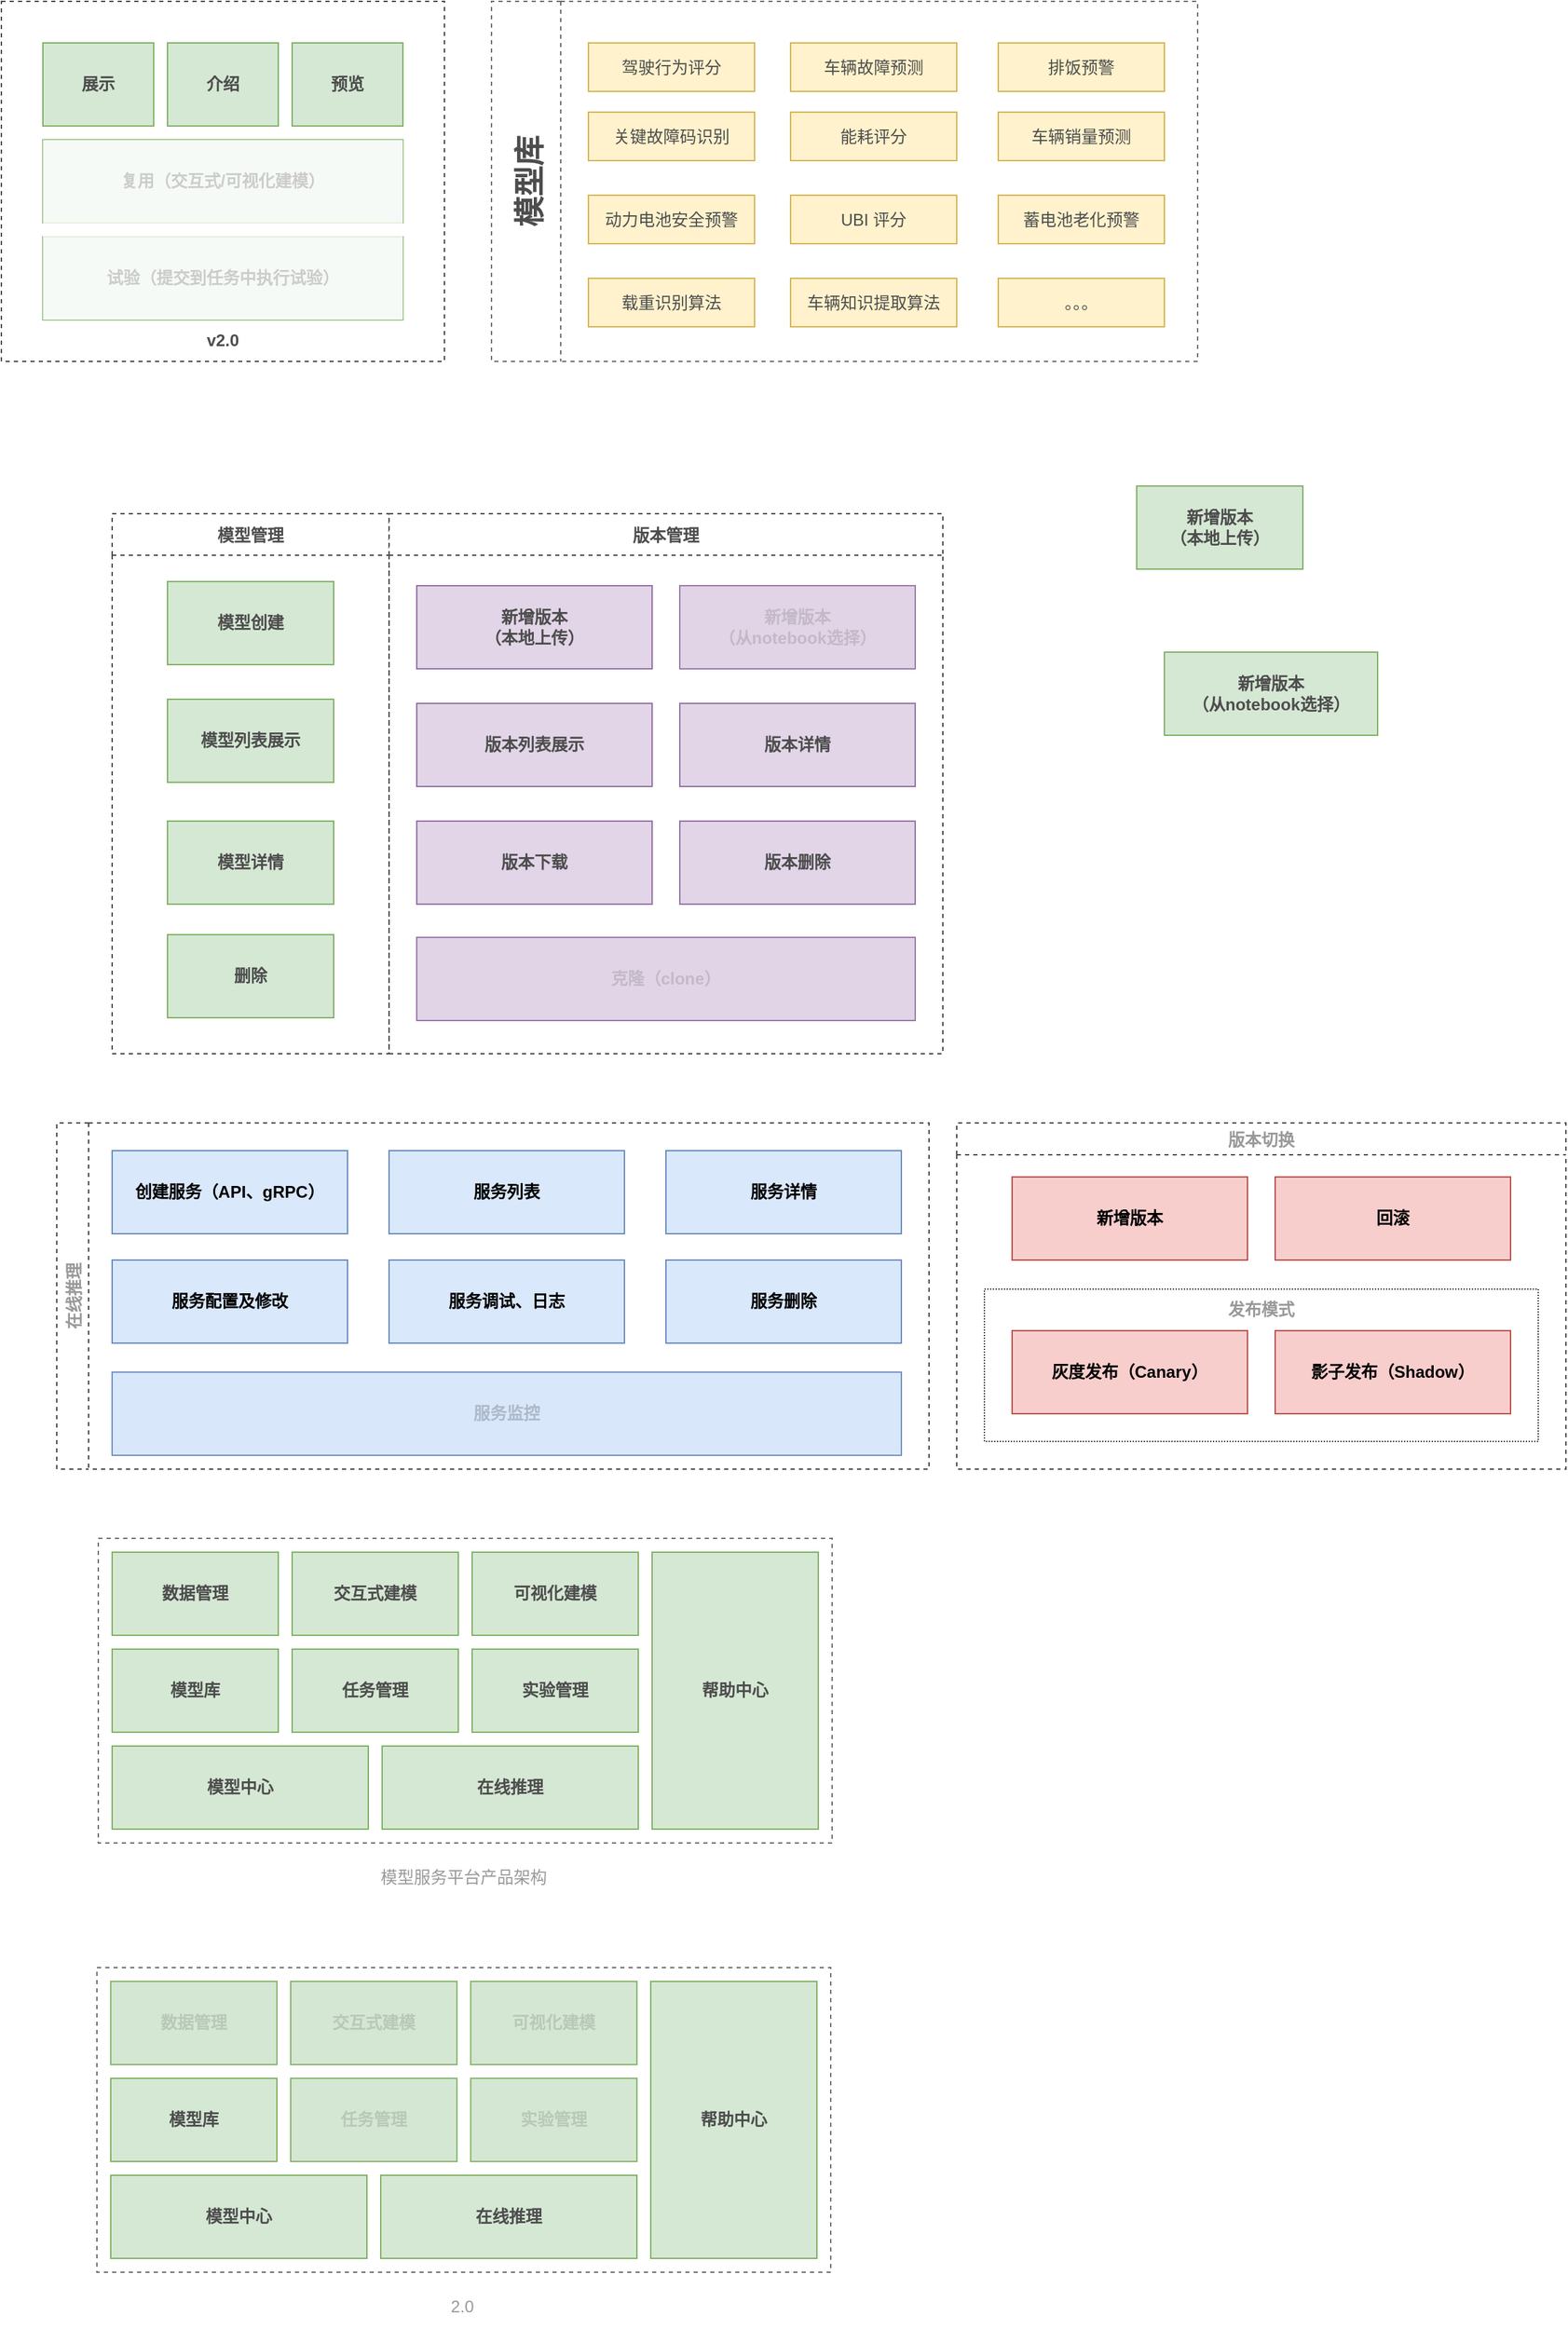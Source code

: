 <mxfile version="20.3.1" type="github">
  <diagram id="XaP10x2Hzj3J8pHuRdyc" name="Page-1">
    <mxGraphModel dx="1422" dy="762" grid="1" gridSize="10" guides="1" tooltips="1" connect="1" arrows="1" fold="1" page="1" pageScale="1" pageWidth="827" pageHeight="1169" math="0" shadow="0">
      <root>
        <mxCell id="0" />
        <mxCell id="1" parent="0" />
        <mxCell id="F1V6dDgrFWDcoE9x9dfK-136" value="" style="rounded=0;whiteSpace=wrap;html=1;shadow=0;dashed=1;strokeColor=#4D4D4D;fontSize=12;fontColor=#999999;fillColor=none;opacity=80;" vertex="1" parent="1">
          <mxGeometry x="150" y="1370" width="530" height="220" as="geometry" />
        </mxCell>
        <mxCell id="F1V6dDgrFWDcoE9x9dfK-115" value="" style="rounded=0;whiteSpace=wrap;html=1;shadow=0;dashed=1;strokeColor=#4D4D4D;fontSize=12;fontColor=#4D4D4D;fillColor=none;dashPattern=1 1;" vertex="1" parent="1">
          <mxGeometry x="790" y="1190" width="400" height="110" as="geometry" />
        </mxCell>
        <mxCell id="F1V6dDgrFWDcoE9x9dfK-1" value="" style="rounded=0;whiteSpace=wrap;html=1;dashed=1;strokeColor=#4D4D4D;" vertex="1" parent="1">
          <mxGeometry x="80" y="260" width="320" height="260" as="geometry" />
        </mxCell>
        <mxCell id="F1V6dDgrFWDcoE9x9dfK-2" value="展示" style="rounded=0;whiteSpace=wrap;html=1;fontStyle=1;fillColor=#d5e8d4;strokeColor=#82b366;fontColor=#4D4D4D;" vertex="1" parent="1">
          <mxGeometry x="110" y="290" width="80" height="60" as="geometry" />
        </mxCell>
        <mxCell id="F1V6dDgrFWDcoE9x9dfK-4" value="复用（交互式/可视化建模）" style="rounded=0;whiteSpace=wrap;html=1;fontStyle=1;fillColor=#d5e8d4;strokeColor=#82b366;" vertex="1" parent="1">
          <mxGeometry x="110" y="360" width="260" height="60" as="geometry" />
        </mxCell>
        <mxCell id="F1V6dDgrFWDcoE9x9dfK-5" value="试验（提交到任务中执行试验）" style="rounded=0;whiteSpace=wrap;html=1;fontStyle=1;fillColor=#d5e8d4;strokeColor=#82b366;" vertex="1" parent="1">
          <mxGeometry x="110" y="430" width="260" height="60" as="geometry" />
        </mxCell>
        <mxCell id="F1V6dDgrFWDcoE9x9dfK-6" value="" style="rounded=0;whiteSpace=wrap;html=1;fontColor=#999999;shadow=0;opacity=80;strokeColor=none;" vertex="1" parent="1">
          <mxGeometry x="110" y="360" width="260" height="130" as="geometry" />
        </mxCell>
        <mxCell id="F1V6dDgrFWDcoE9x9dfK-14" value="介绍" style="rounded=0;whiteSpace=wrap;html=1;fontStyle=1;fillColor=#d5e8d4;strokeColor=#82b366;fontColor=#4D4D4D;" vertex="1" parent="1">
          <mxGeometry x="200" y="290" width="80" height="60" as="geometry" />
        </mxCell>
        <mxCell id="F1V6dDgrFWDcoE9x9dfK-15" value="预览" style="rounded=0;whiteSpace=wrap;html=1;fontStyle=1;fillColor=#d5e8d4;strokeColor=#82b366;fontColor=#4D4D4D;" vertex="1" parent="1">
          <mxGeometry x="290" y="290" width="80" height="60" as="geometry" />
        </mxCell>
        <mxCell id="F1V6dDgrFWDcoE9x9dfK-17" value="模型库" style="swimlane;horizontal=0;shadow=0;strokeColor=#4D4D4D;fontColor=#4D4D4D;opacity=80;dashed=1;startSize=50;fontSize=22;" vertex="1" parent="1">
          <mxGeometry x="434" y="260" width="510" height="260" as="geometry">
            <mxRectangle x="160" y="570" width="50" height="100" as="alternateBounds" />
          </mxGeometry>
        </mxCell>
        <mxCell id="F1V6dDgrFWDcoE9x9dfK-18" value="驾驶行为评分" style="rounded=0;whiteSpace=wrap;html=1;shadow=0;strokeColor=#d6b656;fontSize=12;fillColor=#fff2cc;fontColor=#4D4D4D;" vertex="1" parent="F1V6dDgrFWDcoE9x9dfK-17">
          <mxGeometry x="70" y="30" width="120" height="35" as="geometry" />
        </mxCell>
        <mxCell id="F1V6dDgrFWDcoE9x9dfK-20" value="车辆故障预测" style="rounded=0;whiteSpace=wrap;html=1;shadow=0;strokeColor=#d6b656;fontSize=12;fillColor=#fff2cc;fontColor=#4D4D4D;" vertex="1" parent="F1V6dDgrFWDcoE9x9dfK-17">
          <mxGeometry x="216" y="30" width="120" height="35" as="geometry" />
        </mxCell>
        <mxCell id="F1V6dDgrFWDcoE9x9dfK-22" value="排饭预警" style="rounded=0;whiteSpace=wrap;html=1;shadow=0;strokeColor=#d6b656;fontSize=12;fillColor=#fff2cc;fontColor=#4D4D4D;" vertex="1" parent="F1V6dDgrFWDcoE9x9dfK-17">
          <mxGeometry x="366" y="30" width="120" height="35" as="geometry" />
        </mxCell>
        <mxCell id="F1V6dDgrFWDcoE9x9dfK-23" value="车辆销量预测" style="rounded=0;whiteSpace=wrap;html=1;shadow=0;strokeColor=#d6b656;fontSize=12;fillColor=#fff2cc;fontColor=#4D4D4D;" vertex="1" parent="F1V6dDgrFWDcoE9x9dfK-17">
          <mxGeometry x="366" y="80" width="120" height="35" as="geometry" />
        </mxCell>
        <mxCell id="F1V6dDgrFWDcoE9x9dfK-24" value="关键故障码识别" style="rounded=0;whiteSpace=wrap;html=1;shadow=0;strokeColor=#d6b656;fontSize=12;fillColor=#fff2cc;fontColor=#4D4D4D;" vertex="1" parent="F1V6dDgrFWDcoE9x9dfK-17">
          <mxGeometry x="70" y="80" width="120" height="35" as="geometry" />
        </mxCell>
        <mxCell id="F1V6dDgrFWDcoE9x9dfK-25" value="能耗评分" style="rounded=0;whiteSpace=wrap;html=1;shadow=0;strokeColor=#d6b656;fontSize=12;fillColor=#fff2cc;fontColor=#4D4D4D;" vertex="1" parent="F1V6dDgrFWDcoE9x9dfK-17">
          <mxGeometry x="216" y="80" width="120" height="35" as="geometry" />
        </mxCell>
        <mxCell id="F1V6dDgrFWDcoE9x9dfK-26" value="UBI 评分" style="rounded=0;whiteSpace=wrap;html=1;shadow=0;strokeColor=#d6b656;fontSize=12;fillColor=#fff2cc;fontColor=#4D4D4D;" vertex="1" parent="F1V6dDgrFWDcoE9x9dfK-17">
          <mxGeometry x="216" y="140" width="120" height="35" as="geometry" />
        </mxCell>
        <mxCell id="F1V6dDgrFWDcoE9x9dfK-27" value="动力电池安全预警" style="rounded=0;whiteSpace=wrap;html=1;shadow=0;strokeColor=#d6b656;fontSize=12;fillColor=#fff2cc;fontColor=#4D4D4D;" vertex="1" parent="F1V6dDgrFWDcoE9x9dfK-17">
          <mxGeometry x="70" y="140" width="120" height="35" as="geometry" />
        </mxCell>
        <mxCell id="F1V6dDgrFWDcoE9x9dfK-28" value="蓄电池老化预警" style="rounded=0;whiteSpace=wrap;html=1;shadow=0;strokeColor=#d6b656;fontSize=12;fillColor=#fff2cc;fontColor=#4D4D4D;" vertex="1" parent="F1V6dDgrFWDcoE9x9dfK-17">
          <mxGeometry x="366" y="140" width="120" height="35" as="geometry" />
        </mxCell>
        <mxCell id="F1V6dDgrFWDcoE9x9dfK-29" value="载重识别算法" style="rounded=0;whiteSpace=wrap;html=1;shadow=0;strokeColor=#d6b656;fontSize=12;fillColor=#fff2cc;fontColor=#4D4D4D;" vertex="1" parent="F1V6dDgrFWDcoE9x9dfK-17">
          <mxGeometry x="70" y="200" width="120" height="35" as="geometry" />
        </mxCell>
        <mxCell id="F1V6dDgrFWDcoE9x9dfK-30" value="车辆知识提取算法" style="rounded=0;whiteSpace=wrap;html=1;shadow=0;strokeColor=#d6b656;fontSize=12;fillColor=#fff2cc;fontColor=#4D4D4D;" vertex="1" parent="F1V6dDgrFWDcoE9x9dfK-17">
          <mxGeometry x="216" y="200" width="120" height="35" as="geometry" />
        </mxCell>
        <mxCell id="F1V6dDgrFWDcoE9x9dfK-43" value="。。。" style="rounded=0;whiteSpace=wrap;html=1;shadow=0;strokeColor=#d6b656;fontSize=12;fillColor=#fff2cc;fontColor=#4D4D4D;" vertex="1" parent="F1V6dDgrFWDcoE9x9dfK-17">
          <mxGeometry x="366" y="200" width="120" height="35" as="geometry" />
        </mxCell>
        <mxCell id="F1V6dDgrFWDcoE9x9dfK-44" value="v2.0" style="text;html=1;strokeColor=none;fillColor=none;align=center;verticalAlign=middle;whiteSpace=wrap;rounded=0;shadow=0;fontSize=12;fontColor=#4D4D4D;fontStyle=1" vertex="1" parent="1">
          <mxGeometry x="210" y="490" width="60" height="30" as="geometry" />
        </mxCell>
        <mxCell id="F1V6dDgrFWDcoE9x9dfK-46" value="模型创建" style="rounded=0;whiteSpace=wrap;html=1;fontStyle=1;fillColor=#d5e8d4;strokeColor=#82b366;fontColor=#4D4D4D;" vertex="1" parent="1">
          <mxGeometry x="200" y="679" width="120" height="60" as="geometry" />
        </mxCell>
        <mxCell id="F1V6dDgrFWDcoE9x9dfK-48" value="删除" style="rounded=0;whiteSpace=wrap;html=1;fontStyle=1;fillColor=#d5e8d4;strokeColor=#82b366;fontColor=#4D4D4D;" vertex="1" parent="1">
          <mxGeometry x="200" y="934" width="120" height="60" as="geometry" />
        </mxCell>
        <mxCell id="F1V6dDgrFWDcoE9x9dfK-49" value="模型列表展示" style="rounded=0;whiteSpace=wrap;html=1;fontStyle=1;fillColor=#d5e8d4;strokeColor=#82b366;fontColor=#4D4D4D;" vertex="1" parent="1">
          <mxGeometry x="200" y="764" width="120" height="60" as="geometry" />
        </mxCell>
        <mxCell id="F1V6dDgrFWDcoE9x9dfK-52" value="新增版本&lt;br&gt;（本地上传）" style="rounded=0;whiteSpace=wrap;html=1;fontStyle=1;fillColor=#d5e8d4;strokeColor=#82b366;fontColor=#4D4D4D;" vertex="1" parent="1">
          <mxGeometry x="900" y="610" width="120" height="60" as="geometry" />
        </mxCell>
        <mxCell id="F1V6dDgrFWDcoE9x9dfK-53" value="新增版本&lt;br&gt;（从notebook选择）" style="rounded=0;whiteSpace=wrap;html=1;fontStyle=1;fillColor=#d5e8d4;strokeColor=#82b366;fontColor=#4D4D4D;" vertex="1" parent="1">
          <mxGeometry x="920" y="730" width="154" height="60" as="geometry" />
        </mxCell>
        <mxCell id="F1V6dDgrFWDcoE9x9dfK-54" value="版本列表展示" style="rounded=0;whiteSpace=wrap;html=1;fontStyle=1;fillColor=#e1d5e7;strokeColor=#9673a6;fontColor=#4D4D4D;" vertex="1" parent="1">
          <mxGeometry x="380" y="767" width="170" height="60" as="geometry" />
        </mxCell>
        <mxCell id="F1V6dDgrFWDcoE9x9dfK-57" value="版本详情" style="rounded=0;whiteSpace=wrap;html=1;fontStyle=1;fillColor=#e1d5e7;strokeColor=#9673a6;fontColor=#4D4D4D;" vertex="1" parent="1">
          <mxGeometry x="570" y="767" width="170" height="60" as="geometry" />
        </mxCell>
        <mxCell id="F1V6dDgrFWDcoE9x9dfK-69" value="模型管理" style="swimlane;shadow=0;strokeColor=#4D4D4D;fontSize=12;fontColor=#4D4D4D;startSize=30;dashed=1;" vertex="1" parent="1">
          <mxGeometry x="160" y="630" width="200" height="390" as="geometry" />
        </mxCell>
        <mxCell id="F1V6dDgrFWDcoE9x9dfK-50" value="模型详情" style="rounded=0;whiteSpace=wrap;html=1;fontStyle=1;fillColor=#d5e8d4;strokeColor=#82b366;fontColor=#4D4D4D;" vertex="1" parent="F1V6dDgrFWDcoE9x9dfK-69">
          <mxGeometry x="40" y="222" width="120" height="60" as="geometry" />
        </mxCell>
        <mxCell id="F1V6dDgrFWDcoE9x9dfK-70" value="版本管理" style="swimlane;shadow=0;strokeColor=#4D4D4D;fontSize=12;fontColor=#4D4D4D;startSize=30;dashed=1;" vertex="1" parent="1">
          <mxGeometry x="360" y="630" width="400" height="390" as="geometry" />
        </mxCell>
        <mxCell id="F1V6dDgrFWDcoE9x9dfK-84" value="新增版本&lt;br&gt;（本地上传）" style="rounded=0;whiteSpace=wrap;html=1;fontStyle=1;fillColor=#e1d5e7;strokeColor=#9673a6;fontColor=#4D4D4D;" vertex="1" parent="F1V6dDgrFWDcoE9x9dfK-70">
          <mxGeometry x="20" y="52" width="170" height="60" as="geometry" />
        </mxCell>
        <mxCell id="F1V6dDgrFWDcoE9x9dfK-85" value="新增版本&lt;br&gt;（从notebook选择）" style="rounded=0;whiteSpace=wrap;html=1;fontStyle=1;fillColor=#e1d5e7;strokeColor=#9673a6;fontColor=#4D4D4D;" vertex="1" parent="F1V6dDgrFWDcoE9x9dfK-70">
          <mxGeometry x="210" y="52" width="170" height="60" as="geometry" />
        </mxCell>
        <mxCell id="F1V6dDgrFWDcoE9x9dfK-56" value="版本下载" style="rounded=0;whiteSpace=wrap;html=1;fontStyle=1;fillColor=#e1d5e7;strokeColor=#9673a6;fontColor=#4D4D4D;" vertex="1" parent="F1V6dDgrFWDcoE9x9dfK-70">
          <mxGeometry x="20" y="222" width="170" height="60" as="geometry" />
        </mxCell>
        <mxCell id="F1V6dDgrFWDcoE9x9dfK-55" value="版本删除" style="rounded=0;whiteSpace=wrap;html=1;fontStyle=1;fillColor=#e1d5e7;strokeColor=#9673a6;fontColor=#4D4D4D;" vertex="1" parent="F1V6dDgrFWDcoE9x9dfK-70">
          <mxGeometry x="210" y="222" width="170" height="60" as="geometry" />
        </mxCell>
        <mxCell id="F1V6dDgrFWDcoE9x9dfK-58" value="克隆（clone）" style="rounded=0;whiteSpace=wrap;html=1;fontStyle=1;fillColor=#e1d5e7;strokeColor=#9673a6;fontColor=#4D4D4D;" vertex="1" parent="F1V6dDgrFWDcoE9x9dfK-70">
          <mxGeometry x="20" y="306" width="360" height="60" as="geometry" />
        </mxCell>
        <mxCell id="F1V6dDgrFWDcoE9x9dfK-101" value="" style="rounded=0;whiteSpace=wrap;html=1;fontStyle=1;fillColor=#e1d5e7;strokeColor=#9673a6;fontColor=#4D4D4D;textOpacity=30;opacity=80;" vertex="1" parent="F1V6dDgrFWDcoE9x9dfK-70">
          <mxGeometry x="20" y="306" width="360" height="60" as="geometry" />
        </mxCell>
        <mxCell id="F1V6dDgrFWDcoE9x9dfK-102" value="" style="rounded=0;whiteSpace=wrap;html=1;fontStyle=1;fillColor=#e1d5e7;strokeColor=#9673a6;fontColor=#4D4D4D;opacity=80;" vertex="1" parent="F1V6dDgrFWDcoE9x9dfK-70">
          <mxGeometry x="210" y="52" width="170" height="60" as="geometry" />
        </mxCell>
        <mxCell id="F1V6dDgrFWDcoE9x9dfK-103" value="创建服务（API、gRPC）" style="rounded=0;whiteSpace=wrap;html=1;fontStyle=1;fillColor=#dae8fc;strokeColor=#6c8ebf;" vertex="1" parent="1">
          <mxGeometry x="160" y="1090" width="170" height="60" as="geometry" />
        </mxCell>
        <mxCell id="F1V6dDgrFWDcoE9x9dfK-104" value="服务列表" style="rounded=0;whiteSpace=wrap;html=1;fontStyle=1;fillColor=#dae8fc;strokeColor=#6c8ebf;" vertex="1" parent="1">
          <mxGeometry x="360" y="1090" width="170" height="60" as="geometry" />
        </mxCell>
        <mxCell id="F1V6dDgrFWDcoE9x9dfK-105" value="服务配置及修改" style="rounded=0;whiteSpace=wrap;html=1;fontStyle=1;fillColor=#dae8fc;strokeColor=#6c8ebf;" vertex="1" parent="1">
          <mxGeometry x="160" y="1169" width="170" height="60" as="geometry" />
        </mxCell>
        <mxCell id="F1V6dDgrFWDcoE9x9dfK-107" value="服务调试、日志" style="rounded=0;whiteSpace=wrap;html=1;fontStyle=1;fillColor=#dae8fc;strokeColor=#6c8ebf;" vertex="1" parent="1">
          <mxGeometry x="360" y="1169" width="170" height="60" as="geometry" />
        </mxCell>
        <mxCell id="F1V6dDgrFWDcoE9x9dfK-109" value="服务监控" style="rounded=0;whiteSpace=wrap;html=1;fontStyle=1;fillColor=#dae8fc;strokeColor=#6c8ebf;" vertex="1" parent="1">
          <mxGeometry x="160" y="1250" width="570" height="60" as="geometry" />
        </mxCell>
        <mxCell id="F1V6dDgrFWDcoE9x9dfK-110" value="新增版本" style="rounded=0;whiteSpace=wrap;html=1;fontStyle=1;fillColor=#f8cecc;strokeColor=#b85450;" vertex="1" parent="1">
          <mxGeometry x="810" y="1109" width="170" height="60" as="geometry" />
        </mxCell>
        <mxCell id="F1V6dDgrFWDcoE9x9dfK-111" value="回滚" style="rounded=0;whiteSpace=wrap;html=1;fontStyle=1;fillColor=#f8cecc;strokeColor=#b85450;" vertex="1" parent="1">
          <mxGeometry x="1000" y="1109" width="170" height="60" as="geometry" />
        </mxCell>
        <mxCell id="F1V6dDgrFWDcoE9x9dfK-112" value="影子发布（Shadow）" style="rounded=0;whiteSpace=wrap;html=1;fontStyle=1;fillColor=#f8cecc;strokeColor=#b85450;" vertex="1" parent="1">
          <mxGeometry x="1000" y="1220" width="170" height="60" as="geometry" />
        </mxCell>
        <mxCell id="F1V6dDgrFWDcoE9x9dfK-113" value="灰度发布（Canary）" style="rounded=0;whiteSpace=wrap;html=1;fontStyle=1;fillColor=#f8cecc;strokeColor=#b85450;" vertex="1" parent="1">
          <mxGeometry x="810" y="1220" width="170" height="60" as="geometry" />
        </mxCell>
        <mxCell id="F1V6dDgrFWDcoE9x9dfK-116" value="发布模式" style="text;html=1;strokeColor=none;fillColor=none;align=center;verticalAlign=middle;whiteSpace=wrap;rounded=0;shadow=0;dashed=1;fontSize=12;fontColor=#999999;fontStyle=1" vertex="1" parent="1">
          <mxGeometry x="960" y="1190" width="60" height="30" as="geometry" />
        </mxCell>
        <mxCell id="F1V6dDgrFWDcoE9x9dfK-122" value="版本切换" style="swimlane;shadow=0;dashed=1;strokeColor=#4D4D4D;fontSize=12;fontColor=#999999;fillColor=none;" vertex="1" parent="1">
          <mxGeometry x="770" y="1070" width="440" height="250" as="geometry" />
        </mxCell>
        <mxCell id="F1V6dDgrFWDcoE9x9dfK-123" value="在线推理" style="swimlane;horizontal=0;shadow=0;dashed=1;strokeColor=#4D4D4D;fontSize=12;fontColor=#999999;fillColor=none;" vertex="1" parent="1">
          <mxGeometry x="120" y="1070" width="630" height="250" as="geometry" />
        </mxCell>
        <mxCell id="F1V6dDgrFWDcoE9x9dfK-106" value="服务详情" style="rounded=0;whiteSpace=wrap;html=1;fontStyle=1;fillColor=#dae8fc;strokeColor=#6c8ebf;" vertex="1" parent="F1V6dDgrFWDcoE9x9dfK-123">
          <mxGeometry x="440" y="20" width="170" height="60" as="geometry" />
        </mxCell>
        <mxCell id="F1V6dDgrFWDcoE9x9dfK-108" value="服务删除" style="rounded=0;whiteSpace=wrap;html=1;fontStyle=1;fillColor=#dae8fc;strokeColor=#6c8ebf;" vertex="1" parent="F1V6dDgrFWDcoE9x9dfK-123">
          <mxGeometry x="440" y="99" width="170" height="60" as="geometry" />
        </mxCell>
        <mxCell id="F1V6dDgrFWDcoE9x9dfK-124" value="" style="rounded=0;whiteSpace=wrap;html=1;fontStyle=1;fillColor=#dae8fc;strokeColor=#6c8ebf;opacity=80;" vertex="1" parent="1">
          <mxGeometry x="160" y="1250" width="570" height="60" as="geometry" />
        </mxCell>
        <mxCell id="F1V6dDgrFWDcoE9x9dfK-125" value="数据管理" style="rounded=0;whiteSpace=wrap;html=1;fontStyle=1;fillColor=#d5e8d4;strokeColor=#82b366;fontColor=#4D4D4D;" vertex="1" parent="1">
          <mxGeometry x="160" y="1380" width="120" height="60" as="geometry" />
        </mxCell>
        <mxCell id="F1V6dDgrFWDcoE9x9dfK-127" value="交互式建模" style="rounded=0;whiteSpace=wrap;html=1;fontStyle=1;fillColor=#d5e8d4;strokeColor=#82b366;fontColor=#4D4D4D;" vertex="1" parent="1">
          <mxGeometry x="290" y="1380" width="120" height="60" as="geometry" />
        </mxCell>
        <mxCell id="F1V6dDgrFWDcoE9x9dfK-128" value="可视化建模" style="rounded=0;whiteSpace=wrap;html=1;fontStyle=1;fillColor=#d5e8d4;strokeColor=#82b366;fontColor=#4D4D4D;" vertex="1" parent="1">
          <mxGeometry x="420" y="1380" width="120" height="60" as="geometry" />
        </mxCell>
        <mxCell id="F1V6dDgrFWDcoE9x9dfK-129" value="实验管理" style="rounded=0;whiteSpace=wrap;html=1;fontStyle=1;fillColor=#d5e8d4;strokeColor=#82b366;fontColor=#4D4D4D;" vertex="1" parent="1">
          <mxGeometry x="420" y="1450" width="120" height="60" as="geometry" />
        </mxCell>
        <mxCell id="F1V6dDgrFWDcoE9x9dfK-130" value="任务管理" style="rounded=0;whiteSpace=wrap;html=1;fontStyle=1;fillColor=#d5e8d4;strokeColor=#82b366;fontColor=#4D4D4D;" vertex="1" parent="1">
          <mxGeometry x="290" y="1450" width="120" height="60" as="geometry" />
        </mxCell>
        <mxCell id="F1V6dDgrFWDcoE9x9dfK-131" value="模型中心" style="rounded=0;whiteSpace=wrap;html=1;fontStyle=1;fillColor=#d5e8d4;strokeColor=#82b366;fontColor=#4D4D4D;" vertex="1" parent="1">
          <mxGeometry x="160" y="1520" width="185" height="60" as="geometry" />
        </mxCell>
        <mxCell id="F1V6dDgrFWDcoE9x9dfK-132" value="模型库" style="rounded=0;whiteSpace=wrap;html=1;fontStyle=1;fillColor=#d5e8d4;strokeColor=#82b366;fontColor=#4D4D4D;" vertex="1" parent="1">
          <mxGeometry x="160" y="1450" width="120" height="60" as="geometry" />
        </mxCell>
        <mxCell id="F1V6dDgrFWDcoE9x9dfK-133" value="在线推理" style="rounded=0;whiteSpace=wrap;html=1;fontStyle=1;fillColor=#d5e8d4;strokeColor=#82b366;fontColor=#4D4D4D;" vertex="1" parent="1">
          <mxGeometry x="355" y="1520" width="185" height="60" as="geometry" />
        </mxCell>
        <mxCell id="F1V6dDgrFWDcoE9x9dfK-134" value="帮助中心" style="rounded=0;whiteSpace=wrap;html=1;fontStyle=1;fillColor=#d5e8d4;strokeColor=#82b366;fontColor=#4D4D4D;" vertex="1" parent="1">
          <mxGeometry x="550" y="1380" width="120" height="200" as="geometry" />
        </mxCell>
        <mxCell id="F1V6dDgrFWDcoE9x9dfK-137" value="模型服务平台产品架构" style="text;html=1;strokeColor=none;fillColor=none;align=center;verticalAlign=middle;whiteSpace=wrap;rounded=0;shadow=0;dashed=1;fontSize=12;fontColor=#999999;opacity=80;" vertex="1" parent="1">
          <mxGeometry x="339" y="1600" width="150" height="30" as="geometry" />
        </mxCell>
        <mxCell id="F1V6dDgrFWDcoE9x9dfK-138" value="" style="rounded=0;whiteSpace=wrap;html=1;shadow=0;dashed=1;strokeColor=#4D4D4D;fontSize=12;fontColor=#999999;fillColor=none;opacity=80;" vertex="1" parent="1">
          <mxGeometry x="149" y="1680" width="530" height="220" as="geometry" />
        </mxCell>
        <mxCell id="F1V6dDgrFWDcoE9x9dfK-139" value="数据管理" style="rounded=0;whiteSpace=wrap;html=1;fontStyle=1;fillColor=#d5e8d4;strokeColor=#82b366;fontColor=#4D4D4D;" vertex="1" parent="1">
          <mxGeometry x="159" y="1690" width="120" height="60" as="geometry" />
        </mxCell>
        <mxCell id="F1V6dDgrFWDcoE9x9dfK-140" value="交互式建模" style="rounded=0;whiteSpace=wrap;html=1;fontStyle=1;fillColor=#d5e8d4;strokeColor=#82b366;fontColor=#4D4D4D;" vertex="1" parent="1">
          <mxGeometry x="289" y="1690" width="120" height="60" as="geometry" />
        </mxCell>
        <mxCell id="F1V6dDgrFWDcoE9x9dfK-141" value="可视化建模" style="rounded=0;whiteSpace=wrap;html=1;fontStyle=1;fillColor=#d5e8d4;strokeColor=#82b366;fontColor=#4D4D4D;" vertex="1" parent="1">
          <mxGeometry x="419" y="1690" width="120" height="60" as="geometry" />
        </mxCell>
        <mxCell id="F1V6dDgrFWDcoE9x9dfK-142" value="实验管理" style="rounded=0;whiteSpace=wrap;html=1;fontStyle=1;fillColor=#d5e8d4;strokeColor=#82b366;fontColor=#4D4D4D;" vertex="1" parent="1">
          <mxGeometry x="419" y="1760" width="120" height="60" as="geometry" />
        </mxCell>
        <mxCell id="F1V6dDgrFWDcoE9x9dfK-143" value="任务管理" style="rounded=0;whiteSpace=wrap;html=1;fontStyle=1;fillColor=#d5e8d4;strokeColor=#82b366;fontColor=#4D4D4D;" vertex="1" parent="1">
          <mxGeometry x="289" y="1760" width="120" height="60" as="geometry" />
        </mxCell>
        <mxCell id="F1V6dDgrFWDcoE9x9dfK-144" value="模型中心" style="rounded=0;whiteSpace=wrap;html=1;fontStyle=1;fillColor=#d5e8d4;strokeColor=#82b366;fontColor=#4D4D4D;" vertex="1" parent="1">
          <mxGeometry x="159" y="1830" width="185" height="60" as="geometry" />
        </mxCell>
        <mxCell id="F1V6dDgrFWDcoE9x9dfK-145" value="模型库" style="rounded=0;whiteSpace=wrap;html=1;fontStyle=1;fillColor=#d5e8d4;strokeColor=#82b366;fontColor=#4D4D4D;" vertex="1" parent="1">
          <mxGeometry x="159" y="1760" width="120" height="60" as="geometry" />
        </mxCell>
        <mxCell id="F1V6dDgrFWDcoE9x9dfK-146" value="在线推理" style="rounded=0;whiteSpace=wrap;html=1;fontStyle=1;fillColor=#d5e8d4;strokeColor=#82b366;fontColor=#4D4D4D;" vertex="1" parent="1">
          <mxGeometry x="354" y="1830" width="185" height="60" as="geometry" />
        </mxCell>
        <mxCell id="F1V6dDgrFWDcoE9x9dfK-147" value="帮助中心" style="rounded=0;whiteSpace=wrap;html=1;fontStyle=1;fillColor=#d5e8d4;strokeColor=#82b366;fontColor=#4D4D4D;" vertex="1" parent="1">
          <mxGeometry x="549" y="1690" width="120" height="200" as="geometry" />
        </mxCell>
        <mxCell id="F1V6dDgrFWDcoE9x9dfK-148" value="2.0" style="text;html=1;strokeColor=none;fillColor=none;align=center;verticalAlign=middle;whiteSpace=wrap;rounded=0;shadow=0;dashed=1;fontSize=12;fontColor=#999999;opacity=80;" vertex="1" parent="1">
          <mxGeometry x="338" y="1910" width="150" height="30" as="geometry" />
        </mxCell>
        <mxCell id="F1V6dDgrFWDcoE9x9dfK-149" value="" style="rounded=0;whiteSpace=wrap;html=1;fontStyle=1;fillColor=#d5e8d4;strokeColor=#82b366;fontColor=#4D4D4D;textOpacity=90;opacity=80;" vertex="1" parent="1">
          <mxGeometry x="159" y="1690" width="120" height="60" as="geometry" />
        </mxCell>
        <mxCell id="F1V6dDgrFWDcoE9x9dfK-150" value="" style="rounded=0;whiteSpace=wrap;html=1;fontStyle=1;fillColor=#d5e8d4;strokeColor=#82b366;fontColor=#4D4D4D;textOpacity=90;opacity=80;" vertex="1" parent="1">
          <mxGeometry x="289" y="1690" width="120" height="60" as="geometry" />
        </mxCell>
        <mxCell id="F1V6dDgrFWDcoE9x9dfK-151" value="" style="rounded=0;whiteSpace=wrap;html=1;fontStyle=1;fillColor=#d5e8d4;strokeColor=#82b366;fontColor=#4D4D4D;textOpacity=90;opacity=80;" vertex="1" parent="1">
          <mxGeometry x="419" y="1690" width="120" height="60" as="geometry" />
        </mxCell>
        <mxCell id="F1V6dDgrFWDcoE9x9dfK-152" value="" style="rounded=0;whiteSpace=wrap;html=1;fontStyle=1;fillColor=#d5e8d4;strokeColor=#82b366;fontColor=#4D4D4D;textOpacity=90;opacity=80;" vertex="1" parent="1">
          <mxGeometry x="289" y="1760" width="120" height="60" as="geometry" />
        </mxCell>
        <mxCell id="F1V6dDgrFWDcoE9x9dfK-153" value="" style="rounded=0;whiteSpace=wrap;html=1;fontStyle=1;fillColor=#d5e8d4;strokeColor=#82b366;fontColor=#4D4D4D;textOpacity=90;opacity=80;" vertex="1" parent="1">
          <mxGeometry x="419" y="1760" width="120" height="60" as="geometry" />
        </mxCell>
      </root>
    </mxGraphModel>
  </diagram>
</mxfile>
